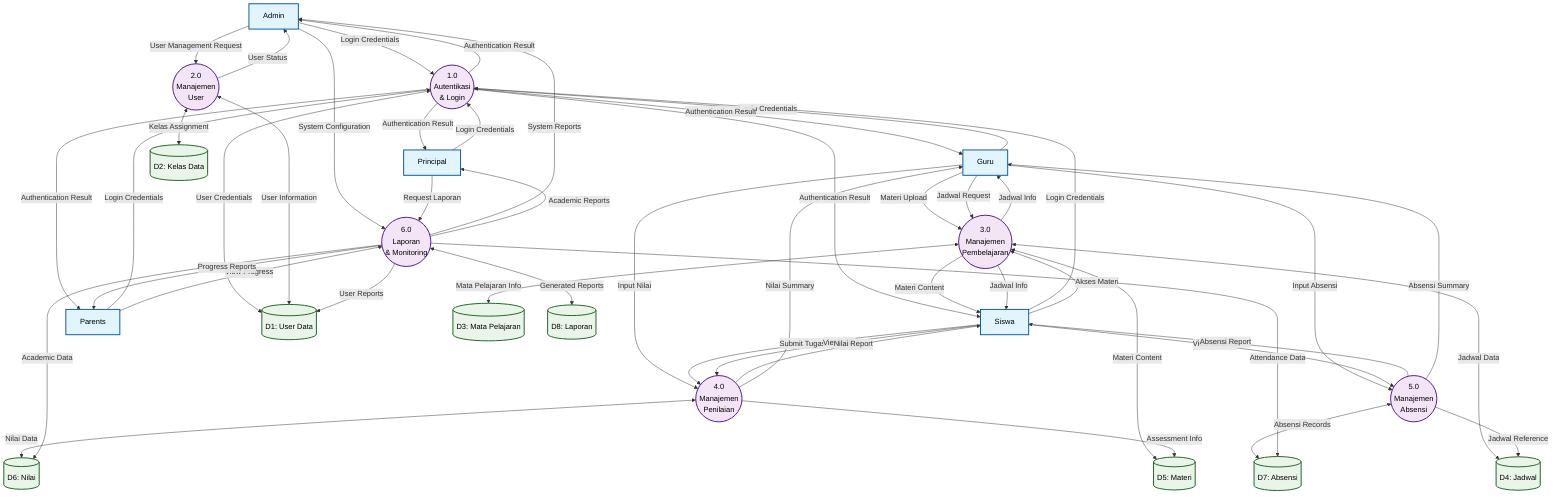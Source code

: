 flowchart TD
%% External Entities (Rectangles)
Admin[Admin]
Guru[Guru]
Siswa[Siswa]
Principal[Principal]
Parents[Parents]

%% Processes (Circles)
P1((1.0<br/>Autentikasi<br/>& Login))
P2((2.0<br/>Manajemen<br/>User))
P3((3.0<br/>Manajemen<br/>Pembelajaran))
P4((4.0<br/>Manajemen<br/>Penilaian))
P5((5.0<br/>Manajemen<br/>Absensi))
P6((6.0<br/>Laporan<br/>& Monitoring))

%% Data Stores (Open rectangles)
D1[(D1: User Data)]
D2[(D2: Kelas Data)]
D3[(D3: Mata Pelajaran)]
D4[(D4: Jadwal)]
D5[(D5: Materi)]
D6[(D6: Nilai)]
D7[(D7: Absensi)]
D8[(D8: Laporan)]

%% Data Flows from External Entities to Processes
Admin -->|Login Credentials| P1
Guru -->|Login Credentials| P1
Siswa -->|Login Credentials| P1
Principal -->|Login Credentials| P1
Parents -->|Login Credentials| P1

Admin -->|User Management Request| P2
Admin -->|System Configuration| P6

Guru -->|Materi Upload| P3
Guru -->|Jadwal Request| P3
Guru -->|Input Nilai| P4
Guru -->|Input Absensi| P5

Siswa -->|Akses Materi| P3
Siswa -->|Submit Tugas| P4
Siswa -->|View Nilai| P4
Siswa -->|View Absensi| P5

Principal -->|Request Laporan| P6
Parents -->|View Progress| P6

%% Data Flows from Processes to External Entities
P1 -->|Authentication Result| Admin
P1 -->|Authentication Result| Guru
P1 -->|Authentication Result| Siswa
P1 -->|Authentication Result| Principal
P1 -->|Authentication Result| Parents

P2 -->|User Status| Admin
P3 -->|Materi Content| Siswa
P3 -->|Jadwal Info| Guru
P3 -->|Jadwal Info| Siswa
P4 -->|Nilai Report| Siswa
P4 -->|Nilai Summary| Guru
P5 -->|Absensi Report| Siswa
P5 -->|Absensi Summary| Guru
P6 -->|System Reports| Admin
P6 -->|Academic Reports| Principal
P6 -->|Progress Reports| Parents

%% Data Flows between Processes and Data Stores
P1 <-->|User Credentials| D1
P2 <-->|User Information| D1
P2 <-->|Kelas Assignment| D2

P3 <-->|Mata Pelajaran Info| D3
P3 <-->|Jadwal Data| D4
P3 <-->|Materi Content| D5

P4 <-->|Nilai Data| D6
P4 -->|Assessment Info| D5

P5 <-->|Absensi Records| D7
P5 -->|Jadwal Reference| D4

P6 -->|User Reports| D1
P6 -->|Academic Data| D6
P6 -->|Attendance Data| D7
P6 <-->|Generated Reports| D8

%% Styling
classDef externalEntity fill:#e1f5fe,stroke:#01579b,stroke-width:2px,color:#000
classDef process fill:#f3e5f5,stroke:#4a148c,stroke-width:2px,color:#000
classDef dataStore fill:#e8f5e8,stroke:#1b5e20,stroke-width:2px,color:#000

class Admin,Guru,Siswa,Principal,Parents externalEntity
class P1,P2,P3,P4,P5,P6 process
class D1,D2,D3,D4,D5,D6,D7,D8 dataStore